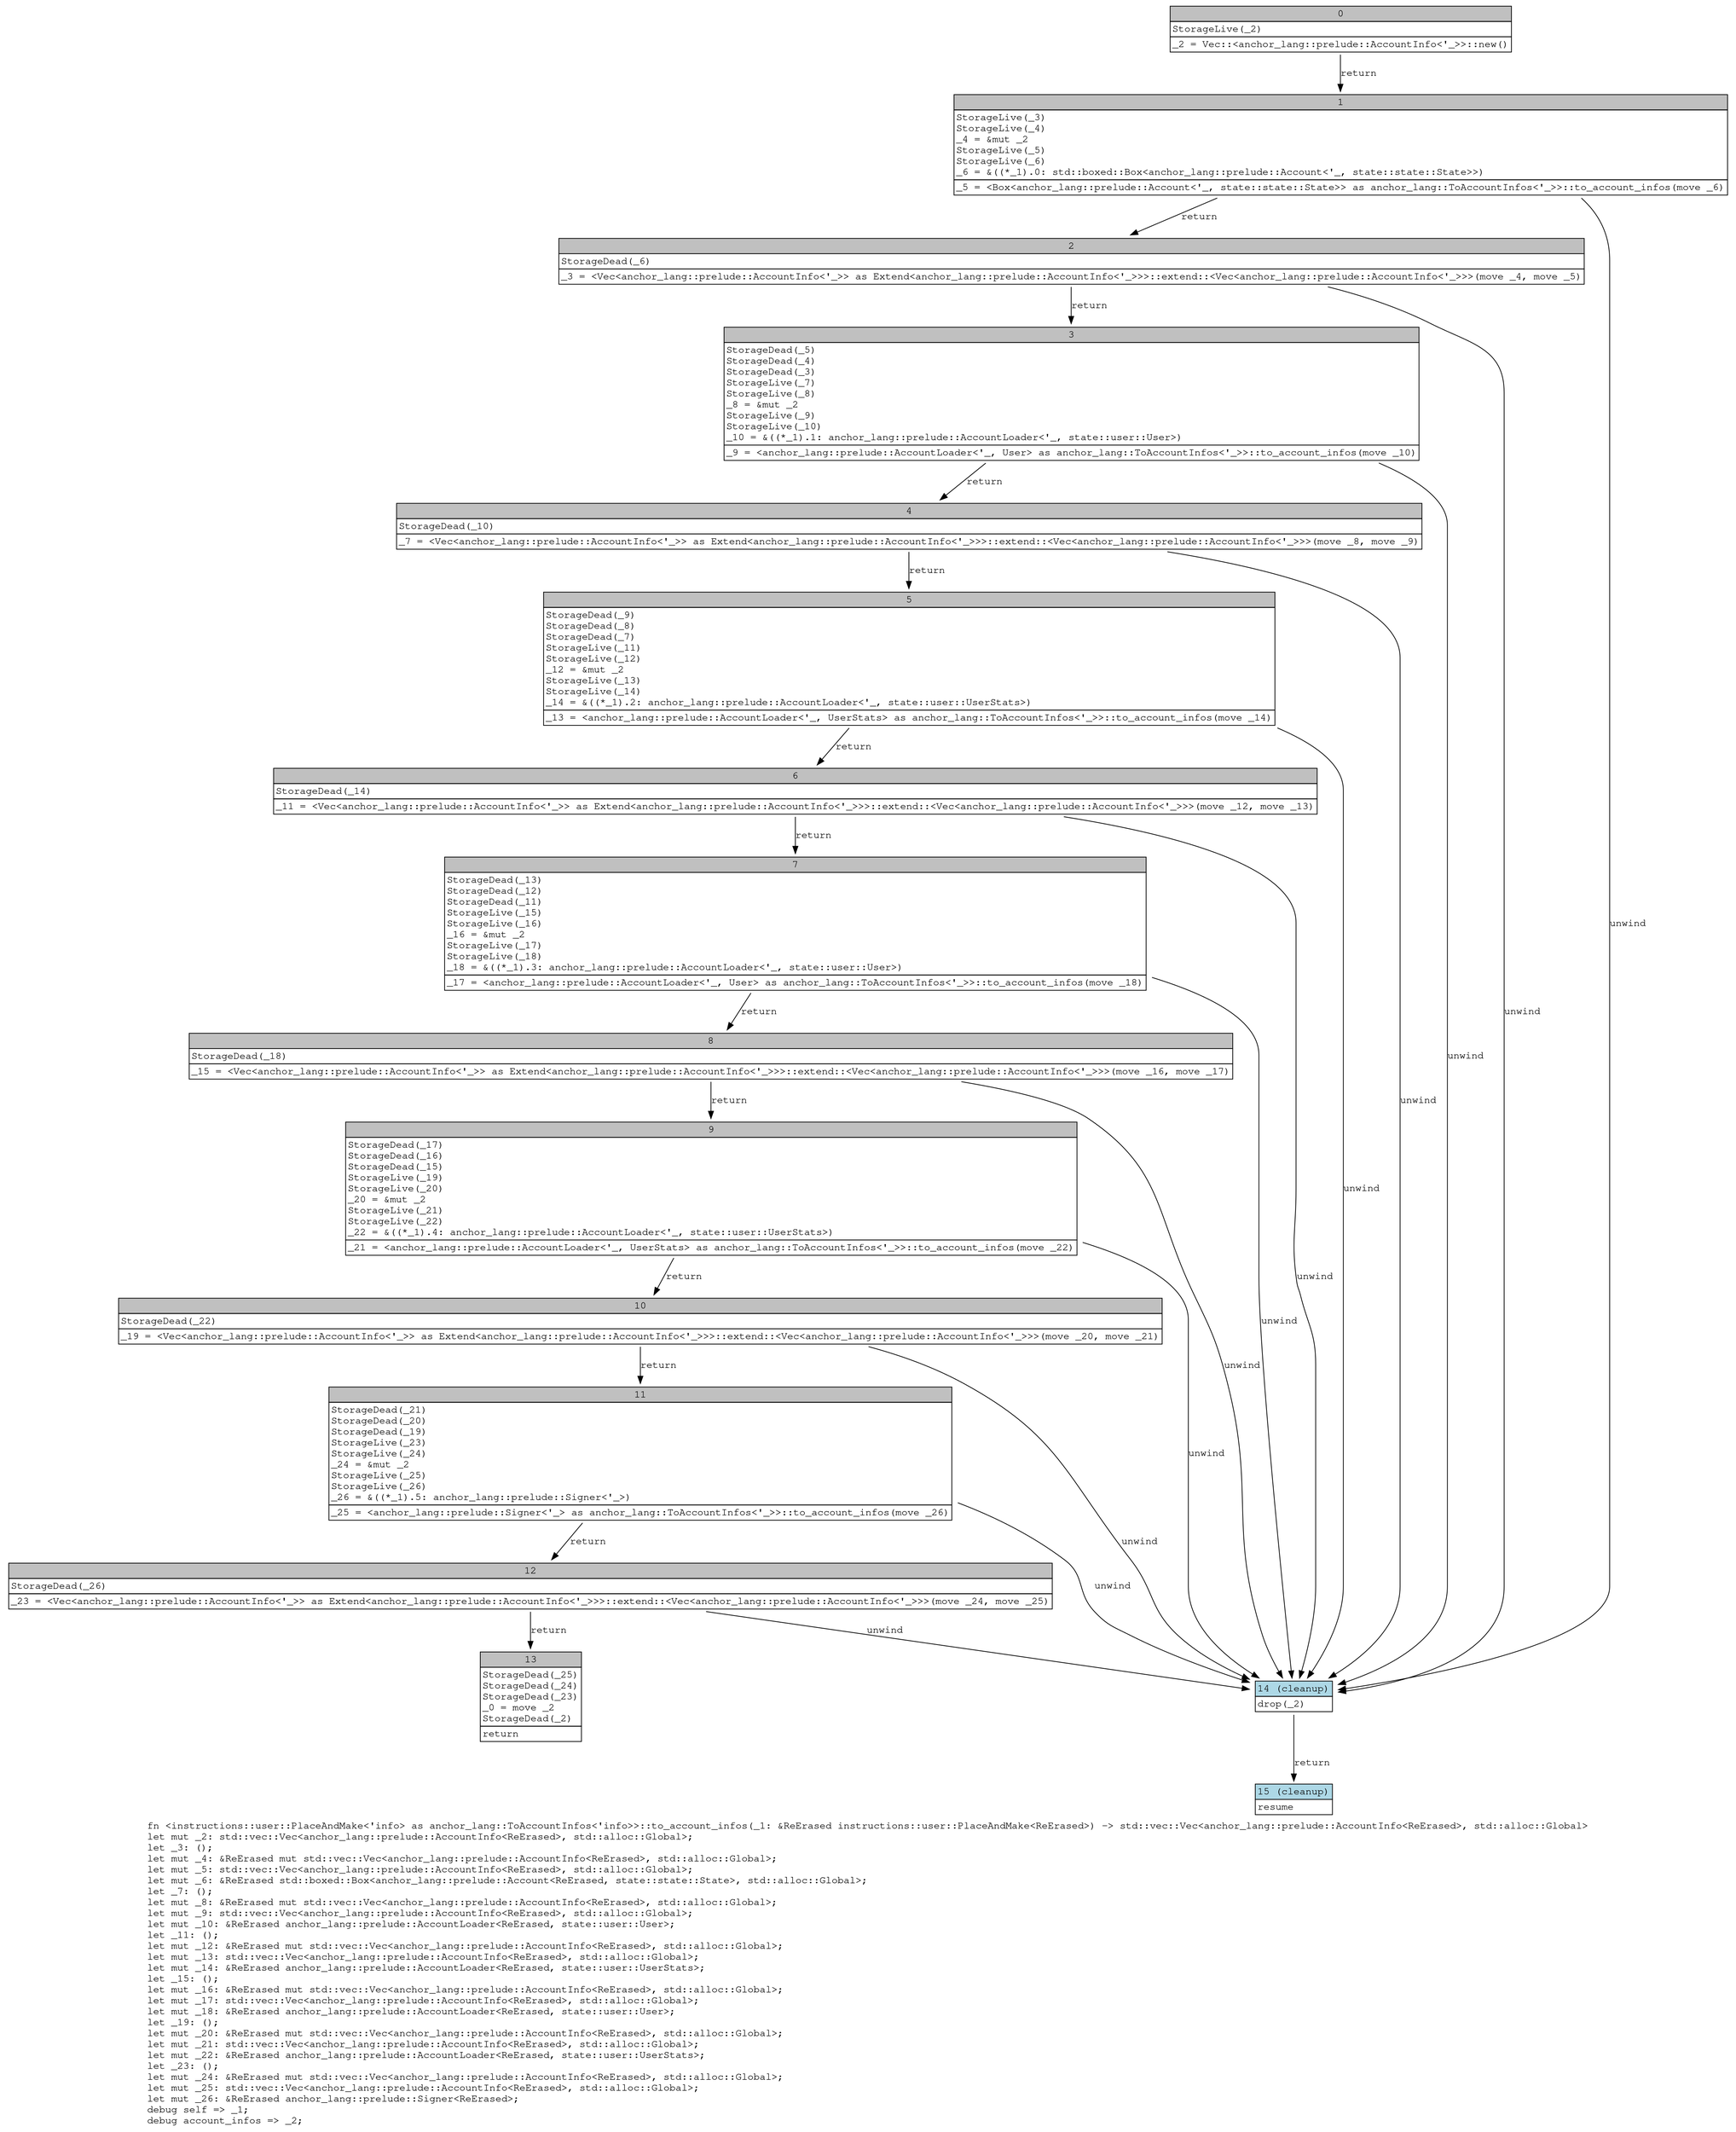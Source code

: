 digraph Mir_0_13211 {
    graph [fontname="Courier, monospace"];
    node [fontname="Courier, monospace"];
    edge [fontname="Courier, monospace"];
    label=<fn &lt;instructions::user::PlaceAndMake&lt;'info&gt; as anchor_lang::ToAccountInfos&lt;'info&gt;&gt;::to_account_infos(_1: &amp;ReErased instructions::user::PlaceAndMake&lt;ReErased&gt;) -&gt; std::vec::Vec&lt;anchor_lang::prelude::AccountInfo&lt;ReErased&gt;, std::alloc::Global&gt;<br align="left"/>let mut _2: std::vec::Vec&lt;anchor_lang::prelude::AccountInfo&lt;ReErased&gt;, std::alloc::Global&gt;;<br align="left"/>let _3: ();<br align="left"/>let mut _4: &amp;ReErased mut std::vec::Vec&lt;anchor_lang::prelude::AccountInfo&lt;ReErased&gt;, std::alloc::Global&gt;;<br align="left"/>let mut _5: std::vec::Vec&lt;anchor_lang::prelude::AccountInfo&lt;ReErased&gt;, std::alloc::Global&gt;;<br align="left"/>let mut _6: &amp;ReErased std::boxed::Box&lt;anchor_lang::prelude::Account&lt;ReErased, state::state::State&gt;, std::alloc::Global&gt;;<br align="left"/>let _7: ();<br align="left"/>let mut _8: &amp;ReErased mut std::vec::Vec&lt;anchor_lang::prelude::AccountInfo&lt;ReErased&gt;, std::alloc::Global&gt;;<br align="left"/>let mut _9: std::vec::Vec&lt;anchor_lang::prelude::AccountInfo&lt;ReErased&gt;, std::alloc::Global&gt;;<br align="left"/>let mut _10: &amp;ReErased anchor_lang::prelude::AccountLoader&lt;ReErased, state::user::User&gt;;<br align="left"/>let _11: ();<br align="left"/>let mut _12: &amp;ReErased mut std::vec::Vec&lt;anchor_lang::prelude::AccountInfo&lt;ReErased&gt;, std::alloc::Global&gt;;<br align="left"/>let mut _13: std::vec::Vec&lt;anchor_lang::prelude::AccountInfo&lt;ReErased&gt;, std::alloc::Global&gt;;<br align="left"/>let mut _14: &amp;ReErased anchor_lang::prelude::AccountLoader&lt;ReErased, state::user::UserStats&gt;;<br align="left"/>let _15: ();<br align="left"/>let mut _16: &amp;ReErased mut std::vec::Vec&lt;anchor_lang::prelude::AccountInfo&lt;ReErased&gt;, std::alloc::Global&gt;;<br align="left"/>let mut _17: std::vec::Vec&lt;anchor_lang::prelude::AccountInfo&lt;ReErased&gt;, std::alloc::Global&gt;;<br align="left"/>let mut _18: &amp;ReErased anchor_lang::prelude::AccountLoader&lt;ReErased, state::user::User&gt;;<br align="left"/>let _19: ();<br align="left"/>let mut _20: &amp;ReErased mut std::vec::Vec&lt;anchor_lang::prelude::AccountInfo&lt;ReErased&gt;, std::alloc::Global&gt;;<br align="left"/>let mut _21: std::vec::Vec&lt;anchor_lang::prelude::AccountInfo&lt;ReErased&gt;, std::alloc::Global&gt;;<br align="left"/>let mut _22: &amp;ReErased anchor_lang::prelude::AccountLoader&lt;ReErased, state::user::UserStats&gt;;<br align="left"/>let _23: ();<br align="left"/>let mut _24: &amp;ReErased mut std::vec::Vec&lt;anchor_lang::prelude::AccountInfo&lt;ReErased&gt;, std::alloc::Global&gt;;<br align="left"/>let mut _25: std::vec::Vec&lt;anchor_lang::prelude::AccountInfo&lt;ReErased&gt;, std::alloc::Global&gt;;<br align="left"/>let mut _26: &amp;ReErased anchor_lang::prelude::Signer&lt;ReErased&gt;;<br align="left"/>debug self =&gt; _1;<br align="left"/>debug account_infos =&gt; _2;<br align="left"/>>;
    bb0__0_13211 [shape="none", label=<<table border="0" cellborder="1" cellspacing="0"><tr><td bgcolor="gray" align="center" colspan="1">0</td></tr><tr><td align="left" balign="left">StorageLive(_2)<br/></td></tr><tr><td align="left">_2 = Vec::&lt;anchor_lang::prelude::AccountInfo&lt;'_&gt;&gt;::new()</td></tr></table>>];
    bb1__0_13211 [shape="none", label=<<table border="0" cellborder="1" cellspacing="0"><tr><td bgcolor="gray" align="center" colspan="1">1</td></tr><tr><td align="left" balign="left">StorageLive(_3)<br/>StorageLive(_4)<br/>_4 = &amp;mut _2<br/>StorageLive(_5)<br/>StorageLive(_6)<br/>_6 = &amp;((*_1).0: std::boxed::Box&lt;anchor_lang::prelude::Account&lt;'_, state::state::State&gt;&gt;)<br/></td></tr><tr><td align="left">_5 = &lt;Box&lt;anchor_lang::prelude::Account&lt;'_, state::state::State&gt;&gt; as anchor_lang::ToAccountInfos&lt;'_&gt;&gt;::to_account_infos(move _6)</td></tr></table>>];
    bb2__0_13211 [shape="none", label=<<table border="0" cellborder="1" cellspacing="0"><tr><td bgcolor="gray" align="center" colspan="1">2</td></tr><tr><td align="left" balign="left">StorageDead(_6)<br/></td></tr><tr><td align="left">_3 = &lt;Vec&lt;anchor_lang::prelude::AccountInfo&lt;'_&gt;&gt; as Extend&lt;anchor_lang::prelude::AccountInfo&lt;'_&gt;&gt;&gt;::extend::&lt;Vec&lt;anchor_lang::prelude::AccountInfo&lt;'_&gt;&gt;&gt;(move _4, move _5)</td></tr></table>>];
    bb3__0_13211 [shape="none", label=<<table border="0" cellborder="1" cellspacing="0"><tr><td bgcolor="gray" align="center" colspan="1">3</td></tr><tr><td align="left" balign="left">StorageDead(_5)<br/>StorageDead(_4)<br/>StorageDead(_3)<br/>StorageLive(_7)<br/>StorageLive(_8)<br/>_8 = &amp;mut _2<br/>StorageLive(_9)<br/>StorageLive(_10)<br/>_10 = &amp;((*_1).1: anchor_lang::prelude::AccountLoader&lt;'_, state::user::User&gt;)<br/></td></tr><tr><td align="left">_9 = &lt;anchor_lang::prelude::AccountLoader&lt;'_, User&gt; as anchor_lang::ToAccountInfos&lt;'_&gt;&gt;::to_account_infos(move _10)</td></tr></table>>];
    bb4__0_13211 [shape="none", label=<<table border="0" cellborder="1" cellspacing="0"><tr><td bgcolor="gray" align="center" colspan="1">4</td></tr><tr><td align="left" balign="left">StorageDead(_10)<br/></td></tr><tr><td align="left">_7 = &lt;Vec&lt;anchor_lang::prelude::AccountInfo&lt;'_&gt;&gt; as Extend&lt;anchor_lang::prelude::AccountInfo&lt;'_&gt;&gt;&gt;::extend::&lt;Vec&lt;anchor_lang::prelude::AccountInfo&lt;'_&gt;&gt;&gt;(move _8, move _9)</td></tr></table>>];
    bb5__0_13211 [shape="none", label=<<table border="0" cellborder="1" cellspacing="0"><tr><td bgcolor="gray" align="center" colspan="1">5</td></tr><tr><td align="left" balign="left">StorageDead(_9)<br/>StorageDead(_8)<br/>StorageDead(_7)<br/>StorageLive(_11)<br/>StorageLive(_12)<br/>_12 = &amp;mut _2<br/>StorageLive(_13)<br/>StorageLive(_14)<br/>_14 = &amp;((*_1).2: anchor_lang::prelude::AccountLoader&lt;'_, state::user::UserStats&gt;)<br/></td></tr><tr><td align="left">_13 = &lt;anchor_lang::prelude::AccountLoader&lt;'_, UserStats&gt; as anchor_lang::ToAccountInfos&lt;'_&gt;&gt;::to_account_infos(move _14)</td></tr></table>>];
    bb6__0_13211 [shape="none", label=<<table border="0" cellborder="1" cellspacing="0"><tr><td bgcolor="gray" align="center" colspan="1">6</td></tr><tr><td align="left" balign="left">StorageDead(_14)<br/></td></tr><tr><td align="left">_11 = &lt;Vec&lt;anchor_lang::prelude::AccountInfo&lt;'_&gt;&gt; as Extend&lt;anchor_lang::prelude::AccountInfo&lt;'_&gt;&gt;&gt;::extend::&lt;Vec&lt;anchor_lang::prelude::AccountInfo&lt;'_&gt;&gt;&gt;(move _12, move _13)</td></tr></table>>];
    bb7__0_13211 [shape="none", label=<<table border="0" cellborder="1" cellspacing="0"><tr><td bgcolor="gray" align="center" colspan="1">7</td></tr><tr><td align="left" balign="left">StorageDead(_13)<br/>StorageDead(_12)<br/>StorageDead(_11)<br/>StorageLive(_15)<br/>StorageLive(_16)<br/>_16 = &amp;mut _2<br/>StorageLive(_17)<br/>StorageLive(_18)<br/>_18 = &amp;((*_1).3: anchor_lang::prelude::AccountLoader&lt;'_, state::user::User&gt;)<br/></td></tr><tr><td align="left">_17 = &lt;anchor_lang::prelude::AccountLoader&lt;'_, User&gt; as anchor_lang::ToAccountInfos&lt;'_&gt;&gt;::to_account_infos(move _18)</td></tr></table>>];
    bb8__0_13211 [shape="none", label=<<table border="0" cellborder="1" cellspacing="0"><tr><td bgcolor="gray" align="center" colspan="1">8</td></tr><tr><td align="left" balign="left">StorageDead(_18)<br/></td></tr><tr><td align="left">_15 = &lt;Vec&lt;anchor_lang::prelude::AccountInfo&lt;'_&gt;&gt; as Extend&lt;anchor_lang::prelude::AccountInfo&lt;'_&gt;&gt;&gt;::extend::&lt;Vec&lt;anchor_lang::prelude::AccountInfo&lt;'_&gt;&gt;&gt;(move _16, move _17)</td></tr></table>>];
    bb9__0_13211 [shape="none", label=<<table border="0" cellborder="1" cellspacing="0"><tr><td bgcolor="gray" align="center" colspan="1">9</td></tr><tr><td align="left" balign="left">StorageDead(_17)<br/>StorageDead(_16)<br/>StorageDead(_15)<br/>StorageLive(_19)<br/>StorageLive(_20)<br/>_20 = &amp;mut _2<br/>StorageLive(_21)<br/>StorageLive(_22)<br/>_22 = &amp;((*_1).4: anchor_lang::prelude::AccountLoader&lt;'_, state::user::UserStats&gt;)<br/></td></tr><tr><td align="left">_21 = &lt;anchor_lang::prelude::AccountLoader&lt;'_, UserStats&gt; as anchor_lang::ToAccountInfos&lt;'_&gt;&gt;::to_account_infos(move _22)</td></tr></table>>];
    bb10__0_13211 [shape="none", label=<<table border="0" cellborder="1" cellspacing="0"><tr><td bgcolor="gray" align="center" colspan="1">10</td></tr><tr><td align="left" balign="left">StorageDead(_22)<br/></td></tr><tr><td align="left">_19 = &lt;Vec&lt;anchor_lang::prelude::AccountInfo&lt;'_&gt;&gt; as Extend&lt;anchor_lang::prelude::AccountInfo&lt;'_&gt;&gt;&gt;::extend::&lt;Vec&lt;anchor_lang::prelude::AccountInfo&lt;'_&gt;&gt;&gt;(move _20, move _21)</td></tr></table>>];
    bb11__0_13211 [shape="none", label=<<table border="0" cellborder="1" cellspacing="0"><tr><td bgcolor="gray" align="center" colspan="1">11</td></tr><tr><td align="left" balign="left">StorageDead(_21)<br/>StorageDead(_20)<br/>StorageDead(_19)<br/>StorageLive(_23)<br/>StorageLive(_24)<br/>_24 = &amp;mut _2<br/>StorageLive(_25)<br/>StorageLive(_26)<br/>_26 = &amp;((*_1).5: anchor_lang::prelude::Signer&lt;'_&gt;)<br/></td></tr><tr><td align="left">_25 = &lt;anchor_lang::prelude::Signer&lt;'_&gt; as anchor_lang::ToAccountInfos&lt;'_&gt;&gt;::to_account_infos(move _26)</td></tr></table>>];
    bb12__0_13211 [shape="none", label=<<table border="0" cellborder="1" cellspacing="0"><tr><td bgcolor="gray" align="center" colspan="1">12</td></tr><tr><td align="left" balign="left">StorageDead(_26)<br/></td></tr><tr><td align="left">_23 = &lt;Vec&lt;anchor_lang::prelude::AccountInfo&lt;'_&gt;&gt; as Extend&lt;anchor_lang::prelude::AccountInfo&lt;'_&gt;&gt;&gt;::extend::&lt;Vec&lt;anchor_lang::prelude::AccountInfo&lt;'_&gt;&gt;&gt;(move _24, move _25)</td></tr></table>>];
    bb13__0_13211 [shape="none", label=<<table border="0" cellborder="1" cellspacing="0"><tr><td bgcolor="gray" align="center" colspan="1">13</td></tr><tr><td align="left" balign="left">StorageDead(_25)<br/>StorageDead(_24)<br/>StorageDead(_23)<br/>_0 = move _2<br/>StorageDead(_2)<br/></td></tr><tr><td align="left">return</td></tr></table>>];
    bb14__0_13211 [shape="none", label=<<table border="0" cellborder="1" cellspacing="0"><tr><td bgcolor="lightblue" align="center" colspan="1">14 (cleanup)</td></tr><tr><td align="left">drop(_2)</td></tr></table>>];
    bb15__0_13211 [shape="none", label=<<table border="0" cellborder="1" cellspacing="0"><tr><td bgcolor="lightblue" align="center" colspan="1">15 (cleanup)</td></tr><tr><td align="left">resume</td></tr></table>>];
    bb0__0_13211 -> bb1__0_13211 [label="return"];
    bb1__0_13211 -> bb2__0_13211 [label="return"];
    bb1__0_13211 -> bb14__0_13211 [label="unwind"];
    bb2__0_13211 -> bb3__0_13211 [label="return"];
    bb2__0_13211 -> bb14__0_13211 [label="unwind"];
    bb3__0_13211 -> bb4__0_13211 [label="return"];
    bb3__0_13211 -> bb14__0_13211 [label="unwind"];
    bb4__0_13211 -> bb5__0_13211 [label="return"];
    bb4__0_13211 -> bb14__0_13211 [label="unwind"];
    bb5__0_13211 -> bb6__0_13211 [label="return"];
    bb5__0_13211 -> bb14__0_13211 [label="unwind"];
    bb6__0_13211 -> bb7__0_13211 [label="return"];
    bb6__0_13211 -> bb14__0_13211 [label="unwind"];
    bb7__0_13211 -> bb8__0_13211 [label="return"];
    bb7__0_13211 -> bb14__0_13211 [label="unwind"];
    bb8__0_13211 -> bb9__0_13211 [label="return"];
    bb8__0_13211 -> bb14__0_13211 [label="unwind"];
    bb9__0_13211 -> bb10__0_13211 [label="return"];
    bb9__0_13211 -> bb14__0_13211 [label="unwind"];
    bb10__0_13211 -> bb11__0_13211 [label="return"];
    bb10__0_13211 -> bb14__0_13211 [label="unwind"];
    bb11__0_13211 -> bb12__0_13211 [label="return"];
    bb11__0_13211 -> bb14__0_13211 [label="unwind"];
    bb12__0_13211 -> bb13__0_13211 [label="return"];
    bb12__0_13211 -> bb14__0_13211 [label="unwind"];
    bb14__0_13211 -> bb15__0_13211 [label="return"];
}
